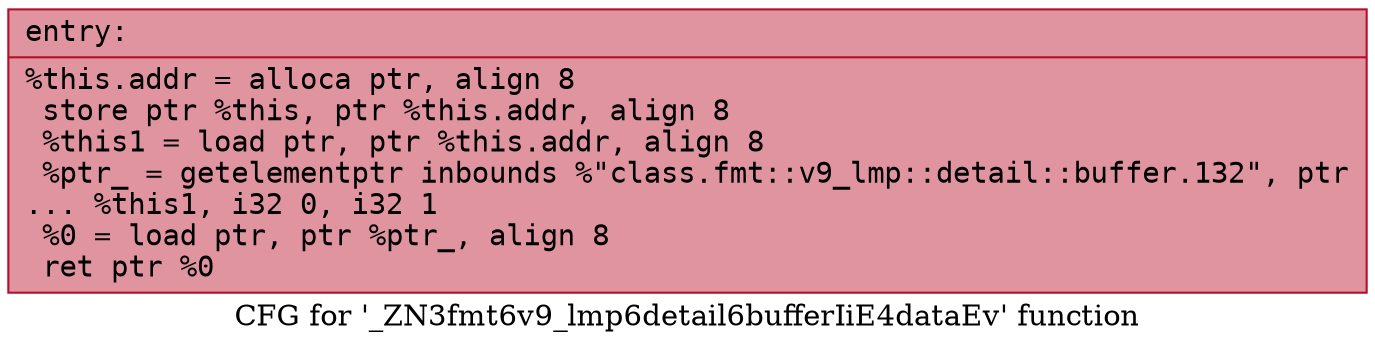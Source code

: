 digraph "CFG for '_ZN3fmt6v9_lmp6detail6bufferIiE4dataEv' function" {
	label="CFG for '_ZN3fmt6v9_lmp6detail6bufferIiE4dataEv' function";

	Node0x556bfed19b80 [shape=record,color="#b70d28ff", style=filled, fillcolor="#b70d2870" fontname="Courier",label="{entry:\l|  %this.addr = alloca ptr, align 8\l  store ptr %this, ptr %this.addr, align 8\l  %this1 = load ptr, ptr %this.addr, align 8\l  %ptr_ = getelementptr inbounds %\"class.fmt::v9_lmp::detail::buffer.132\", ptr\l... %this1, i32 0, i32 1\l  %0 = load ptr, ptr %ptr_, align 8\l  ret ptr %0\l}"];
}
